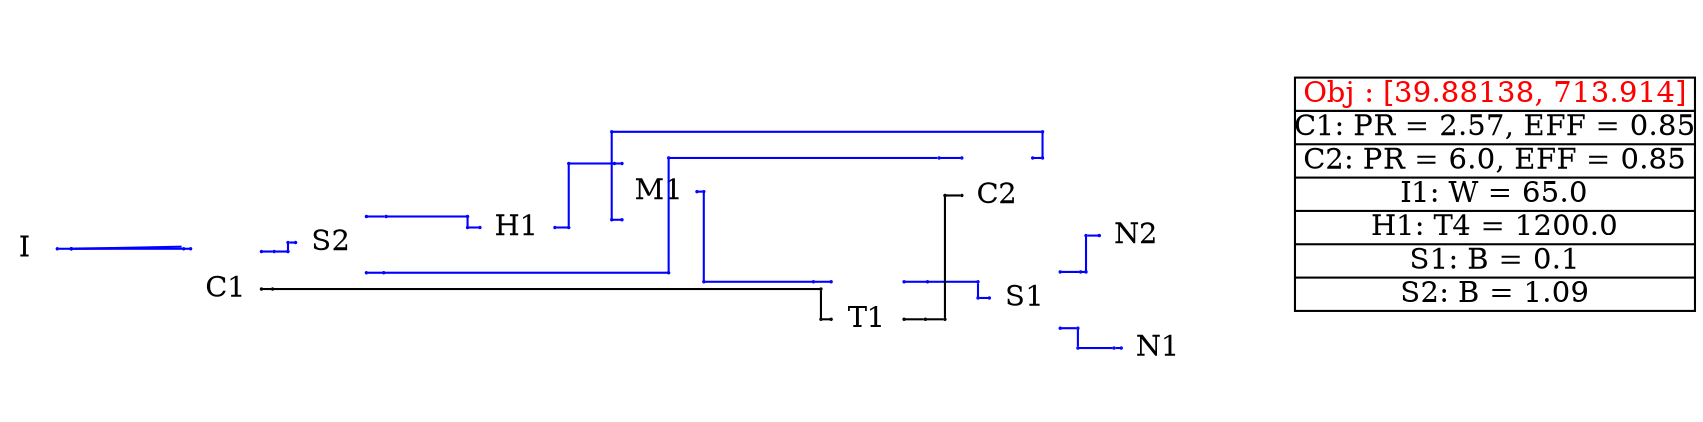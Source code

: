 graph sample15 {
	sizeNode1 [label="" color=white fixedsize=true height=0.01 pos="0,0!" shape=point width=0.01]
	sizeNode2 [label="" color=white fixedsize=true height=0.01 pos="7.888888888888889,2.69125!" shape=point width=0.01]
	configuration [label="{C1:  PR = 2.57, EFF = 0.85|C2:  PR = 6.0, EFF = 0.85|I1:  W = 65.0|H1:  T4 = 1200.0|S1:  B = 0.1|S2:  B = 1.09}" color=black fixedsize=true height=1.3333333333333333 pos="9.88888888888889,1.345625!" shape=record width=2.6666666666666665]
	obj [label="Obj : [39.88138, 713.914]" color=black fixedsize=true fontcolor=red height=0.2222222222222222 pos="9.88888888888889,2.1234027777777778!" shape=box width=2.6666666666666665]
	graph [layout=neato overlap=true]
	1 [label="" color=white height=0 image="C:\Users\57725\Desktop\work\component\\I.png" pos="0.08904890433233284,1.0932945324026777!" shape=box width=0]
	"1Label" [label=I color=white fixedsize=true height=0.2222222222222222 pos="0.08904890433233284,1.0932945324026777!" shape=box style=filled width=0.2222222222222222]
	2 [label="" color=white height=0 image="C:\Users\57725\Desktop\work\component\\C.png" pos="1.42926974355112,0.8249086807115046!" shape=box width=0]
	"2Label" [label=C1 color=white fixedsize=true height=0.2222222222222222 pos="1.42926974355112,0.8249086807115046!" shape=box style=filled width=0.2222222222222222]
	3 [label="" color=white height=0 image="C:\Users\57725\Desktop\work\component\\S.png" pos="2.129040470437896,1.1349129930604587!" shape=box width=0]
	"3Label" [label=S2 color=white fixedsize=true height=0.2222222222222222 pos="2.129040470437896,1.1349129930604587!" shape=box style=filled width=0.2222222222222222]
	4 [label="" color=white height=0 image="C:\Users\57725\Desktop\work\component\\T.png" pos="5.706430985566879,0.6232568385996292!" shape=box width=0]
	"4Label" [label=T1 color=white fixedsize=true height=0.2222222222222222 pos="5.706430985566879,0.6232568385996292!" shape=box style=filled width=0.2222222222222222]
	5 [label="" color=white height=0 image="C:\Users\57725\Desktop\work\component\\H.png" pos="3.37200384202638,1.2350183759311106!" shape=box width=0]
	"5Label" [label=H1 color=white fixedsize=true height=0.2222222222222222 pos="3.37200384202638,1.2350183759311106!" shape=box style=filled width=0.2222222222222222]
	6 [label="" color=white height=0 image="C:\Users\57725\Desktop\work\component\\C.png" pos="6.570701042463291,1.448713564625571!" shape=box width=0]
	"6Label" [label=C2 color=white fixedsize=true height=0.2222222222222222 pos="6.570701042463291,1.448713564625571!" shape=box style=filled width=0.2222222222222222]
	7 [label="" color=white height=0 image="C:\Users\57725\Desktop\work\component\\M.png" pos="4.318910537080059,1.474254683338632!" shape=box width=0]
	"7Label" [label=M1 color=white fixedsize=true height=0.2222222222222222 pos="4.318910537080059,1.474254683338632!" shape=box style=filled width=0.2222222222222222]
	8 [label="" color=white height=0 image="C:\Users\57725\Desktop\work\component\\S.png" pos="6.754328438420917,0.765254514887688!" shape=box width=0]
	"8Label" [label=S1 color=white fixedsize=true height=0.2222222222222222 pos="6.754328438420917,0.765254514887688!" shape=box style=filled width=0.2222222222222222]
	9 [label="" color=white height=0 image="C:\Users\57725\Desktop\work\component\\N.png" pos="7.647546633053066,0.43143426798178836!" shape=box width=0]
	"9Label" [label=N1 color=white fixedsize=true height=0.2222222222222222 pos="7.647546633053066,0.43143426798178836!" shape=box style=filled width=0.2222222222222222]
	10 [label="" color=white height=0 image="C:\Users\57725\Desktop\work\component\\N.png" pos="7.5010850771365325,1.1814565092651976!" shape=box width=0]
	"10Label" [label=N2 color=white fixedsize=true height=0.2222222222222222 pos="7.5010850771365325,1.1814565092651976!" shape=box style=filled width=0.2222222222222222]
	2 [pos="1.42926974355112,0.8432945324026778!"]
	"1_e" [label="" color=blue fixedsize=true height=0.01 pos="0.3043266821101106,1.0932945324026777!" shape=point width=0.01]
	"1s_e" [label="" color=blue fixedsize=true height=0.01 pos="0.3978410199065459,1.0932945324026777!" shape=point width=0.01]
	"1_e" -- "1s_e" [color=blue]
	C1_nw [label="" color=blue fixedsize=true height=0.01 pos="1.193158632440009,1.0932945324026777!" shape=point width=0.01]
	C1t_nw [label="" color=blue fixedsize=true height=0.01 pos="1.1469966497846023,1.0932945324026777!" shape=point width=0.01]
	C1_nw -- C1t_nw [color=blue]
	"1s_e":e -- C1t_nw:nw [color=blue]
	blankNode80 [label="" color=blue fixedsize=true height=0.01 pos="0.3978410199065459,1.0932945324026777!" shape=point width=0.01]
	"1s_e" -- blankNode80 [color=blue]
	blankNode80 -- C1t_nw [color=blue]
	C1_ne [label="" color=blue fixedsize=true height=0.01 pos="1.665380854662231,1.0749086807115047!" shape=point width=0.01]
	C1s_ne [label="" color=blue fixedsize=true height=0.01 pos="1.7503508287088532,1.0749086807115047!" shape=point width=0.01]
	C1_ne -- C1s_ne [color=blue]
	S2_w [label="" color=blue fixedsize=true height=0.01 pos="1.8929293593267849,1.1349129930604587!" shape=point width=0.01]
	S2t_w [label="" color=blue fixedsize=true height=0.01 pos="1.8424156186932632,1.1349129930604587!" shape=point width=0.01]
	S2_w -- S2t_w [color=blue]
	blankNode81 [label="" color=blue fixedsize=true height=0.01 pos="1.8424156186932632,1.0749086807115047!" shape=point width=0.01]
	C1s_ne -- blankNode81 [color=blue]
	blankNode81 -- S2t_w [color=blue]
	C1_e [label="" color=black fixedsize=true height=0.01 pos="1.665380854662231,0.8249086807115046!" shape=point width=0.01]
	C1s_e [label="" color=black fixedsize=true height=0.01 pos="1.7396159247099043,0.8249086807115046!" shape=point width=0.01]
	C1_e -- C1s_e [color=black]
	T1_w [label="" color=black fixedsize=true height=0.01 pos="5.4633754300113235,0.6232568385996292!" shape=point width=0.01]
	T1t_w [label="" color=black fixedsize=true height=0.01 pos="5.395370510915007,0.6232568385996292!" shape=point width=0.01]
	T1_w -- T1t_w [color=black]
	blankNode82 [label="" color=black fixedsize=true height=0.01 pos="5.395370510915007,0.8249086807115046!" shape=point width=0.01]
	C1s_e -- blankNode82 [color=black]
	blankNode82 -- T1t_w [color=black]
	S2_ne [label="" color=blue fixedsize=true height=0.01 pos="2.365151581549007,1.3085241041715698!" shape=point width=0.01]
	S2s_ne [label="" color=blue fixedsize=true height=0.01 pos="2.49615452196021,1.3085241041715698!" shape=point width=0.01]
	S2_ne -- S2s_ne [color=blue]
	H1_w [label="" color=blue fixedsize=true height=0.01 pos="3.12200384202638,1.2350183759311106!" shape=point width=0.01]
	H1t_w [label="" color=blue fixedsize=true height=0.01 pos="3.0394582314828806,1.2350183759311106!" shape=point width=0.01]
	H1_w -- H1t_w [color=blue]
	blankNode83 [label="" color=blue fixedsize=true height=0.01 pos="3.0394582314828806,1.3085241041715698!" shape=point width=0.01]
	S2s_ne -- blankNode83 [color=blue]
	blankNode83 -- H1t_w [color=blue]
	S2_se [label="" color=blue fixedsize=true height=0.01 pos="2.365151581549007,0.9335241041715698!" shape=point width=0.01]
	S2s_se [label="" color=blue fixedsize=true height=0.01 pos="2.480312014143474,0.9335241041715698!" shape=point width=0.01]
	S2_se -- S2s_se [color=blue]
	C2_nw [label="" color=blue fixedsize=true height=0.01 pos="6.3345899313521805,1.698713564625571!" shape=point width=0.01]
	C2t_nw [label="" color=blue fixedsize=true height=0.01 pos="6.1827873692751005,1.698713564625571!" shape=point width=0.01]
	C2_nw -- C2t_nw [color=blue]
	blankNode84 [label="" color=blue fixedsize=true height=0.01 pos="4.380021162355385,0.9335241041715698!" shape=point width=0.01]
	blankNode85 [label="" color=blue fixedsize=true height=0.01 pos="4.380021162355385,1.698713564625571!" shape=point width=0.01]
	S2s_se -- blankNode84 [color=blue]
	blankNode84 -- blankNode85 [color=blue]
	blankNode85 -- C2t_nw [color=blue]
	H1_e [label="" color=blue fixedsize=true height=0.01 pos="3.6220038420263805,1.2350183759311106!" shape=point width=0.01]
	H1s_e [label="" color=blue fixedsize=true height=0.01 pos="3.7139807036670547,1.2350183759311106!" shape=point width=0.01]
	H1_e -- H1s_e [color=blue]
	M1_nw [label="" color=blue fixedsize=true height=0.01 pos="4.068910537080059,1.661754683338632!" shape=point width=0.01]
	M1t_nw [label="" color=blue fixedsize=true height=0.01 pos="4.019133894350343,1.661754683338632!" shape=point width=0.01]
	M1_nw -- M1t_nw [color=blue]
	blankNode86 [label="" color=blue fixedsize=true height=0.01 pos="3.7139807036670547,1.661754683338632!" shape=point width=0.01]
	H1s_e -- blankNode86 [color=blue]
	blankNode86 -- M1t_nw [color=blue]
	M1_e [label="" color=blue fixedsize=true height=0.01 pos="4.568910537080059,1.474254683338632!" shape=point width=0.01]
	M1s_e [label="" color=blue fixedsize=true height=0.01 pos="4.61433283199411,1.474254683338632!" shape=point width=0.01]
	M1_e -- M1s_e [color=blue]
	T1_nw [label="" color=blue fixedsize=true height=0.01 pos="5.4633754300113235,0.8732568385996292!" shape=point width=0.01]
	T1t_nw [label="" color=blue fixedsize=true height=0.01 pos="5.345365542107775,0.8732568385996292!" shape=point width=0.01]
	T1_nw -- T1t_nw [color=blue]
	blankNode87 [label="" color=blue fixedsize=true height=0.01 pos="4.61433283199411,0.8732568385996292!" shape=point width=0.01]
	M1s_e -- blankNode87 [color=blue]
	blankNode87 -- T1t_nw [color=blue]
	T1_ne [label="" color=blue fixedsize=true height=0.01 pos="5.949486541122435,0.8732568385996292!" shape=point width=0.01]
	T1s_ne [label="" color=blue fixedsize=true height=0.01 pos="6.105993819300989,0.8732568385996292!" shape=point width=0.01]
	T1_ne -- T1s_ne [color=blue]
	S1_w [label="" color=blue fixedsize=true height=0.01 pos="6.518217327309806,0.765254514887688!" shape=point width=0.01]
	S1t_w [label="" color=blue fixedsize=true height=0.01 pos="6.4423806541625055,0.765254514887688!" shape=point width=0.01]
	S1_w -- S1t_w [color=blue]
	blankNode88 [label="" color=blue fixedsize=true height=0.01 pos="6.4423806541625055,0.8732568385996292!" shape=point width=0.01]
	T1s_ne -- blankNode88 [color=blue]
	blankNode88 -- S1t_w [color=blue]
	T1_e [label="" color=black fixedsize=true height=0.01 pos="5.949486541122435,0.6232568385996292!" shape=point width=0.01]
	T1s_e [label="" color=black fixedsize=true height=0.01 pos="6.09138479060262,0.6232568385996292!" shape=point width=0.01]
	T1_e -- T1s_e [color=black]
	C2_w [label="" color=black fixedsize=true height=0.01 pos="6.3345899313521805,1.448713564625571!" shape=point width=0.01]
	C2t_w [label="" color=black fixedsize=true height=0.01 pos="6.221980393069093,1.448713564625571!" shape=point width=0.01]
	C2_w -- C2t_w [color=black]
	blankNode89 [label="" color=black fixedsize=true height=0.01 pos="6.221980393069093,0.6232568385996292!" shape=point width=0.01]
	T1s_e -- blankNode89 [color=black]
	blankNode89 -- C2t_w [color=black]
	S1_se [label="" color=blue fixedsize=true height=0.01 pos="6.990439549532028,0.5638656259987991!" shape=point width=0.01]
	S1s_se [label="" color=blue fixedsize=true height=0.01 pos="7.108340592979795,0.5638656259987991!" shape=point width=0.01]
	S1_se -- S1s_se [color=blue]
	N1_w [label="" color=blue fixedsize=true height=0.01 pos="7.397546633053066,0.43143426798178836!" shape=point width=0.01]
	N1t_w [label="" color=blue fixedsize=true height=0.01 pos="7.349148535892054,0.43143426798178836!" shape=point width=0.01]
	N1_w -- N1t_w [color=blue]
	blankNode90 [label="" color=blue fixedsize=true height=0.01 pos="7.108340592979795,0.43143426798178836!" shape=point width=0.01]
	S1s_se -- blankNode90 [color=blue]
	blankNode90 -- N1t_w [color=blue]
	S1_ne [label="" color=blue fixedsize=true height=0.01 pos="6.990439549532028,0.9388656259987991!" shape=point width=0.01]
	S1s_ne [label="" color=blue fixedsize=true height=0.01 pos="7.126232035612235,0.9388656259987991!" shape=point width=0.01]
	S1_ne -- S1s_ne [color=blue]
	N2_w [label="" color=blue fixedsize=true height=0.01 pos="7.2510850771365325,1.1814565092651976!" shape=point width=0.01]
	N2t_w [label="" color=blue fixedsize=true height=0.01 pos="7.162510109572093,1.1814565092651976!" shape=point width=0.01]
	N2_w -- N2t_w [color=blue]
	blankNode91 [label="" color=blue fixedsize=true height=0.01 pos="7.162510109572093,0.9388656259987991!" shape=point width=0.01]
	S1s_ne -- blankNode91 [color=blue]
	blankNode91 -- N2t_w [color=blue]
	M1_sw [label="" color=blue fixedsize=true height=0.01 pos="4.068910537080059,1.286754683338632!" shape=point width=0.01]
	M1s_sw [label="" color=blue fixedsize=true height=0.01 pos="4.00050276595001,1.286754683338632!" shape=point width=0.01]
	M1_sw -- M1s_sw [color=blue]
	C2_ne [label="" color=blue fixedsize=true height=0.01 pos="6.806812153574402,1.698713564625571!" shape=point width=0.01]
	C2t_ne [label="" color=blue fixedsize=true height=0.01 pos="6.8726812954500085,1.698713564625571!" shape=point width=0.01]
	C2_ne -- C2t_ne [color=blue]
	blankNode92 [label="" color=blue fixedsize=true height=0.01 pos="4.00050276595001,1.8731656730805792!" shape=point width=0.01]
	blankNode93 [label="" color=blue fixedsize=true height=0.01 pos="6.8726812954500085,1.8731656730805792!" shape=point width=0.01]
	M1s_sw -- blankNode92 [color=blue]
	blankNode92 -- blankNode93 [color=blue]
	blankNode93 -- C2t_ne [color=blue]
}
